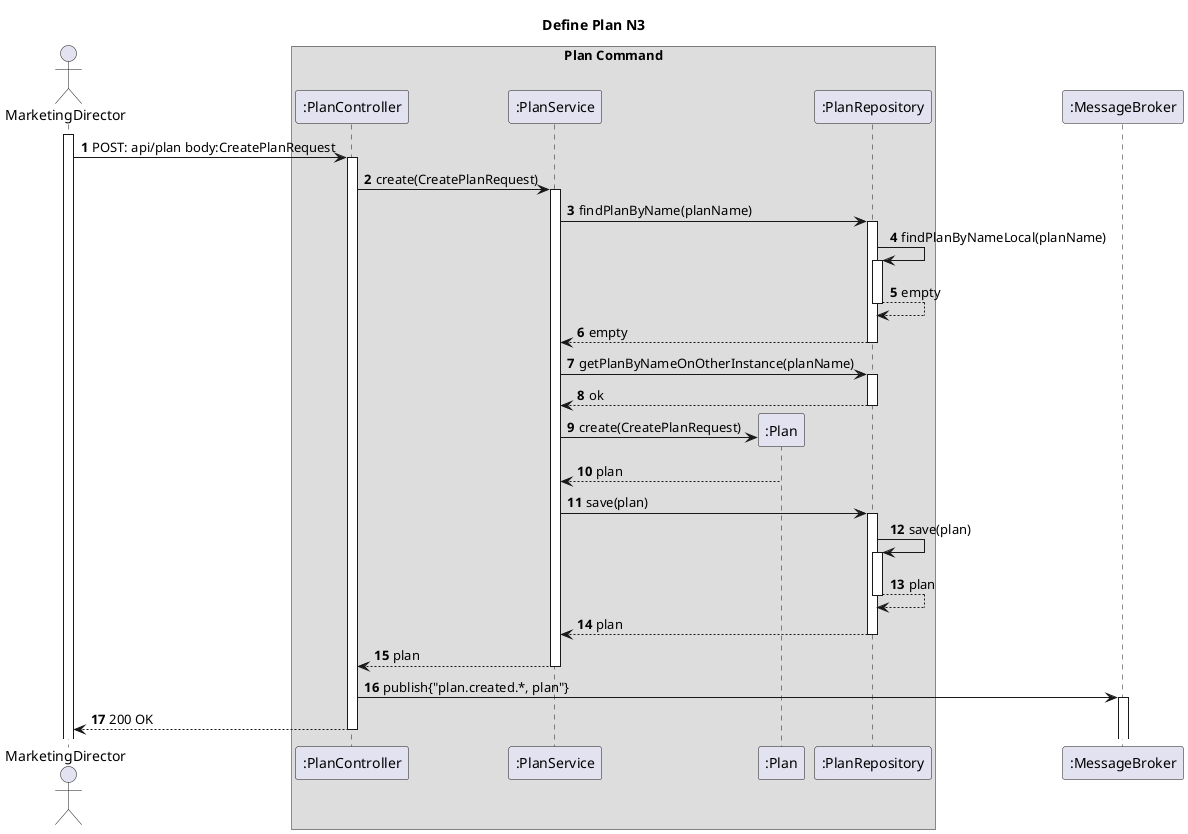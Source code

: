 @startuml
'https://plantuml.com/sequence-diagram
autoactivate on
autonumber

title Define Plan N3

actor "MarketingDirector" as User

box "Plan Command"
    participant ":PlanController" as Ctrl
    participant ":PlanService" as Service
    participant ":Plan" as Plan
    participant ":PlanRepository" as Repo
end box

participant ":MessageBroker" as MB



activate User


        User -> Ctrl: POST: api/plan body:CreatePlanRequest
        Ctrl -> Service: create(CreatePlanRequest)
        Service -> Repo:findPlanByName(planName)
        Repo -> Repo: findPlanByNameLocal(planName)
        Repo --> Repo: empty
        Repo --> Service: empty

        Service -> Repo: getPlanByNameOnOtherInstance(planName)

        Repo --> Service: ok
        Service -> Plan**: create(CreatePlanRequest)
        Plan -->Service:plan
        Service->Repo: save(plan)
        Repo->Repo:save(plan)
        Repo-->Repo:plan
        Repo-->Service: plan
        Service --> Ctrl: plan
        Ctrl -> MB: publish{"plan.created.*, plan"}





Ctrl --> User: 200 OK






@enduml
